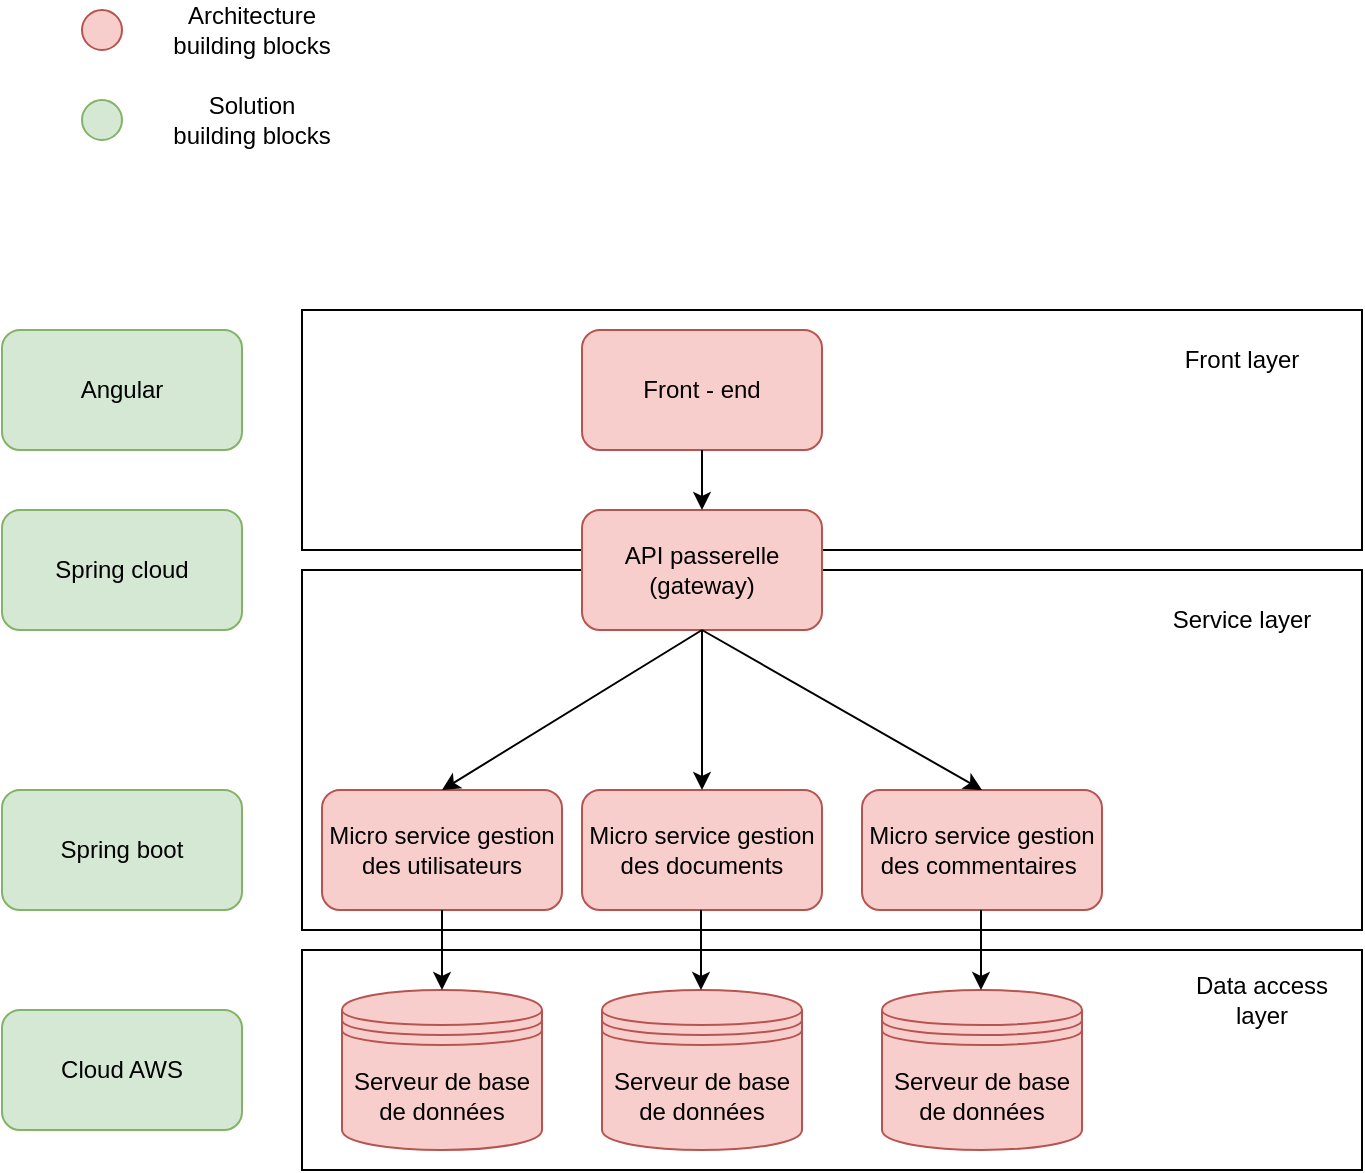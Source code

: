 <mxfile version="20.8.5" type="github">
  <diagram id="Vuyk-2e29oqBd6F1tE3K" name="Page-1">
    <mxGraphModel dx="1434" dy="726" grid="1" gridSize="10" guides="1" tooltips="1" connect="1" arrows="1" fold="1" page="1" pageScale="1" pageWidth="827" pageHeight="1169" math="0" shadow="0">
      <root>
        <mxCell id="0" />
        <mxCell id="1" parent="0" />
        <mxCell id="rIjrJX4Dk5kXch5xxkFY-4" value="" style="rounded=0;whiteSpace=wrap;html=1;" parent="1" vertex="1">
          <mxGeometry x="190" y="480" width="530" height="120" as="geometry" />
        </mxCell>
        <mxCell id="rIjrJX4Dk5kXch5xxkFY-3" value="" style="rounded=0;whiteSpace=wrap;html=1;" parent="1" vertex="1">
          <mxGeometry x="190" y="610" width="530" height="180" as="geometry" />
        </mxCell>
        <mxCell id="rIjrJX4Dk5kXch5xxkFY-2" value="" style="rounded=0;whiteSpace=wrap;html=1;" parent="1" vertex="1">
          <mxGeometry x="190" y="800" width="530" height="110" as="geometry" />
        </mxCell>
        <mxCell id="1Sg80rZOHdZ85smLCKLu-2" value="API passerelle (gateway)" style="rounded=1;whiteSpace=wrap;html=1;fillColor=#f8cecc;strokeColor=#b85450;" parent="1" vertex="1">
          <mxGeometry x="330" y="580" width="120" height="60" as="geometry" />
        </mxCell>
        <mxCell id="1Sg80rZOHdZ85smLCKLu-8" value="&lt;div&gt;Micro service gestion des utilisateurs&lt;br&gt;&lt;/div&gt;" style="rounded=1;whiteSpace=wrap;html=1;fillColor=#f8cecc;strokeColor=#b85450;" parent="1" vertex="1">
          <mxGeometry x="200" y="720" width="120" height="60" as="geometry" />
        </mxCell>
        <mxCell id="1Sg80rZOHdZ85smLCKLu-9" value="&lt;div&gt;Micro service gestion des documents&lt;br&gt;&lt;/div&gt;" style="rounded=1;whiteSpace=wrap;html=1;fillColor=#f8cecc;strokeColor=#b85450;" parent="1" vertex="1">
          <mxGeometry x="330" y="720" width="120" height="60" as="geometry" />
        </mxCell>
        <mxCell id="1Sg80rZOHdZ85smLCKLu-10" value="&lt;div&gt;Micro service gestion des commentaires&amp;nbsp; &lt;br&gt;&lt;/div&gt;" style="rounded=1;whiteSpace=wrap;html=1;fillColor=#f8cecc;strokeColor=#b85450;" parent="1" vertex="1">
          <mxGeometry x="470" y="720" width="120" height="60" as="geometry" />
        </mxCell>
        <mxCell id="1Sg80rZOHdZ85smLCKLu-16" value="" style="endArrow=classic;html=1;rounded=0;entryX=0.5;entryY=0;entryDx=0;entryDy=0;exitX=0.5;exitY=1;exitDx=0;exitDy=0;" parent="1" source="1Sg80rZOHdZ85smLCKLu-2" target="1Sg80rZOHdZ85smLCKLu-9" edge="1">
          <mxGeometry width="50" height="50" relative="1" as="geometry">
            <mxPoint x="360" y="820" as="sourcePoint" />
            <mxPoint x="410" y="770" as="targetPoint" />
          </mxGeometry>
        </mxCell>
        <mxCell id="1Sg80rZOHdZ85smLCKLu-18" value="" style="endArrow=classic;html=1;rounded=0;entryX=0.5;entryY=0;entryDx=0;entryDy=0;exitX=0.5;exitY=1;exitDx=0;exitDy=0;" parent="1" source="1Sg80rZOHdZ85smLCKLu-2" target="1Sg80rZOHdZ85smLCKLu-8" edge="1">
          <mxGeometry width="50" height="50" relative="1" as="geometry">
            <mxPoint x="360" y="820" as="sourcePoint" />
            <mxPoint x="410" y="770" as="targetPoint" />
          </mxGeometry>
        </mxCell>
        <mxCell id="1Sg80rZOHdZ85smLCKLu-19" value="Serveur de base de données " style="shape=datastore;whiteSpace=wrap;html=1;fillColor=#f8cecc;strokeColor=#b85450;" parent="1" vertex="1">
          <mxGeometry x="210" y="820" width="100" height="80" as="geometry" />
        </mxCell>
        <mxCell id="1Sg80rZOHdZ85smLCKLu-20" value="Serveur de base de données " style="shape=datastore;whiteSpace=wrap;html=1;fillColor=#f8cecc;strokeColor=#b85450;" parent="1" vertex="1">
          <mxGeometry x="340" y="820" width="100" height="80" as="geometry" />
        </mxCell>
        <mxCell id="1Sg80rZOHdZ85smLCKLu-21" value="Serveur de base de données " style="shape=datastore;whiteSpace=wrap;html=1;fillColor=#f8cecc;strokeColor=#b85450;" parent="1" vertex="1">
          <mxGeometry x="480" y="820" width="100" height="80" as="geometry" />
        </mxCell>
        <mxCell id="1Sg80rZOHdZ85smLCKLu-22" value="Front - end" style="rounded=1;whiteSpace=wrap;html=1;fillColor=#f8cecc;strokeColor=#b85450;" parent="1" vertex="1">
          <mxGeometry x="330" y="490" width="120" height="60" as="geometry" />
        </mxCell>
        <mxCell id="1Sg80rZOHdZ85smLCKLu-23" value="" style="endArrow=classic;html=1;rounded=0;entryX=0.5;entryY=0;entryDx=0;entryDy=0;exitX=0.5;exitY=1;exitDx=0;exitDy=0;" parent="1" source="1Sg80rZOHdZ85smLCKLu-22" target="1Sg80rZOHdZ85smLCKLu-2" edge="1">
          <mxGeometry width="50" height="50" relative="1" as="geometry">
            <mxPoint x="360" y="670" as="sourcePoint" />
            <mxPoint x="410" y="620" as="targetPoint" />
          </mxGeometry>
        </mxCell>
        <mxCell id="1Sg80rZOHdZ85smLCKLu-25" value="" style="endArrow=classic;html=1;rounded=0;entryX=0.5;entryY=0;entryDx=0;entryDy=0;exitX=0.5;exitY=1;exitDx=0;exitDy=0;" parent="1" source="1Sg80rZOHdZ85smLCKLu-8" target="1Sg80rZOHdZ85smLCKLu-19" edge="1">
          <mxGeometry width="50" height="50" relative="1" as="geometry">
            <mxPoint x="360" y="760" as="sourcePoint" />
            <mxPoint x="410" y="710" as="targetPoint" />
          </mxGeometry>
        </mxCell>
        <mxCell id="1Sg80rZOHdZ85smLCKLu-26" value="" style="endArrow=classic;html=1;rounded=0;entryX=0.5;entryY=0;entryDx=0;entryDy=0;exitX=0.5;exitY=1;exitDx=0;exitDy=0;" parent="1" edge="1">
          <mxGeometry width="50" height="50" relative="1" as="geometry">
            <mxPoint x="389.5" y="780" as="sourcePoint" />
            <mxPoint x="389.5" y="820" as="targetPoint" />
          </mxGeometry>
        </mxCell>
        <mxCell id="1Sg80rZOHdZ85smLCKLu-27" value="" style="endArrow=classic;html=1;rounded=0;entryX=0.5;entryY=0;entryDx=0;entryDy=0;exitX=0.5;exitY=1;exitDx=0;exitDy=0;" parent="1" edge="1">
          <mxGeometry width="50" height="50" relative="1" as="geometry">
            <mxPoint x="529.5" y="780" as="sourcePoint" />
            <mxPoint x="529.5" y="820" as="targetPoint" />
          </mxGeometry>
        </mxCell>
        <mxCell id="rIjrJX4Dk5kXch5xxkFY-1" value="" style="endArrow=classic;html=1;rounded=0;entryX=0.5;entryY=0;entryDx=0;entryDy=0;exitX=0.5;exitY=1;exitDx=0;exitDy=0;" parent="1" source="1Sg80rZOHdZ85smLCKLu-2" target="1Sg80rZOHdZ85smLCKLu-10" edge="1">
          <mxGeometry width="50" height="50" relative="1" as="geometry">
            <mxPoint x="390" y="670" as="sourcePoint" />
            <mxPoint x="440" y="620" as="targetPoint" />
          </mxGeometry>
        </mxCell>
        <mxCell id="rIjrJX4Dk5kXch5xxkFY-5" value="Service layer" style="text;html=1;strokeColor=none;fillColor=none;align=center;verticalAlign=middle;whiteSpace=wrap;rounded=0;" parent="1" vertex="1">
          <mxGeometry x="620" y="620" width="80" height="30" as="geometry" />
        </mxCell>
        <mxCell id="rIjrJX4Dk5kXch5xxkFY-6" value="Front layer" style="text;html=1;strokeColor=none;fillColor=none;align=center;verticalAlign=middle;whiteSpace=wrap;rounded=0;" parent="1" vertex="1">
          <mxGeometry x="630" y="490" width="60" height="30" as="geometry" />
        </mxCell>
        <mxCell id="rIjrJX4Dk5kXch5xxkFY-7" value="Data access layer" style="text;html=1;strokeColor=none;fillColor=none;align=center;verticalAlign=middle;whiteSpace=wrap;rounded=0;" parent="1" vertex="1">
          <mxGeometry x="630" y="810" width="80" height="30" as="geometry" />
        </mxCell>
        <mxCell id="rIjrJX4Dk5kXch5xxkFY-8" value="" style="ellipse;whiteSpace=wrap;html=1;aspect=fixed;fillColor=#f8cecc;strokeColor=#b85450;" parent="1" vertex="1">
          <mxGeometry x="80" y="330" width="20" height="20" as="geometry" />
        </mxCell>
        <mxCell id="rIjrJX4Dk5kXch5xxkFY-9" value="Architecture building blocks" style="text;html=1;strokeColor=none;fillColor=none;align=center;verticalAlign=middle;whiteSpace=wrap;rounded=0;" parent="1" vertex="1">
          <mxGeometry x="120" y="325" width="90" height="30" as="geometry" />
        </mxCell>
        <mxCell id="rIjrJX4Dk5kXch5xxkFY-10" value="" style="ellipse;whiteSpace=wrap;html=1;aspect=fixed;fillColor=#d5e8d4;strokeColor=#82b366;" parent="1" vertex="1">
          <mxGeometry x="80" y="375" width="20" height="20" as="geometry" />
        </mxCell>
        <mxCell id="rIjrJX4Dk5kXch5xxkFY-11" value="Solution building blocks" style="text;html=1;strokeColor=none;fillColor=none;align=center;verticalAlign=middle;whiteSpace=wrap;rounded=0;" parent="1" vertex="1">
          <mxGeometry x="120" y="370" width="90" height="30" as="geometry" />
        </mxCell>
        <mxCell id="rIjrJX4Dk5kXch5xxkFY-12" value="Angular" style="rounded=1;whiteSpace=wrap;html=1;fillColor=#d5e8d4;strokeColor=#82b366;" parent="1" vertex="1">
          <mxGeometry x="40" y="490" width="120" height="60" as="geometry" />
        </mxCell>
        <mxCell id="rIjrJX4Dk5kXch5xxkFY-13" value="Spring cloud" style="rounded=1;whiteSpace=wrap;html=1;fillColor=#d5e8d4;strokeColor=#82b366;" parent="1" vertex="1">
          <mxGeometry x="40" y="580" width="120" height="60" as="geometry" />
        </mxCell>
        <mxCell id="rIjrJX4Dk5kXch5xxkFY-14" value="Spring boot" style="rounded=1;whiteSpace=wrap;html=1;fillColor=#d5e8d4;strokeColor=#82b366;" parent="1" vertex="1">
          <mxGeometry x="40" y="720" width="120" height="60" as="geometry" />
        </mxCell>
        <mxCell id="rIjrJX4Dk5kXch5xxkFY-15" value="Cloud AWS" style="rounded=1;whiteSpace=wrap;html=1;fillColor=#d5e8d4;strokeColor=#82b366;" parent="1" vertex="1">
          <mxGeometry x="40" y="830" width="120" height="60" as="geometry" />
        </mxCell>
      </root>
    </mxGraphModel>
  </diagram>
</mxfile>
